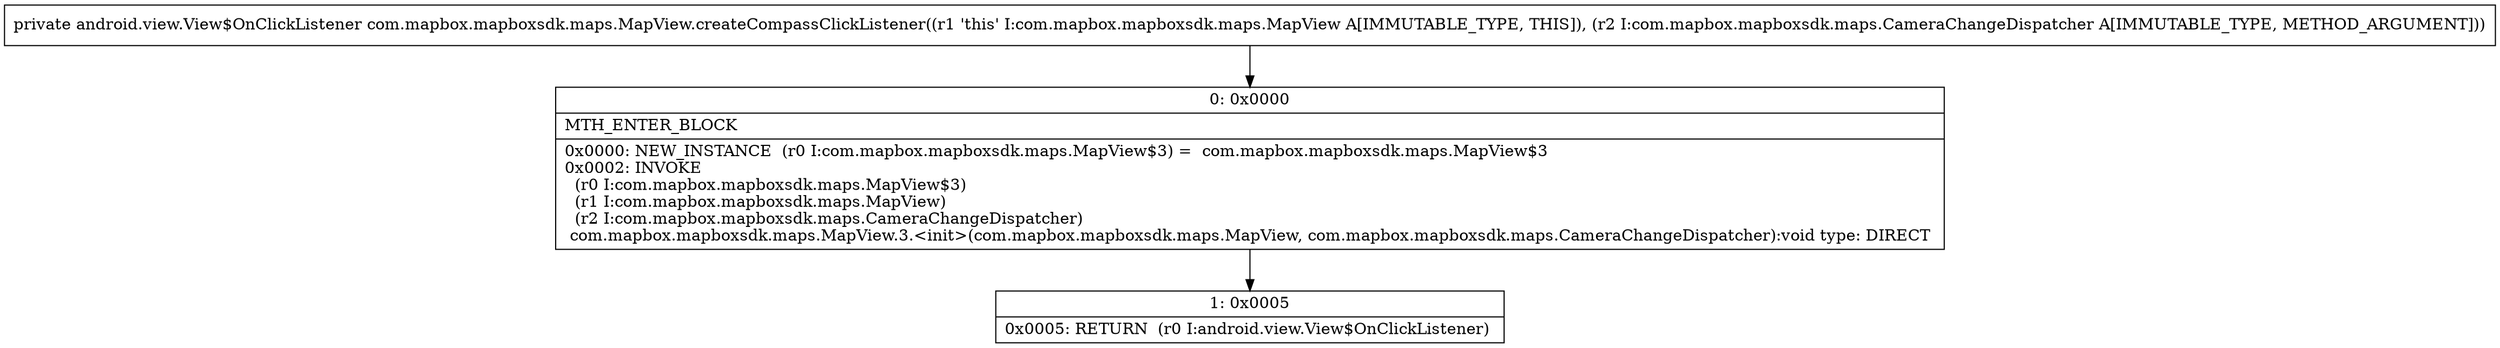 digraph "CFG forcom.mapbox.mapboxsdk.maps.MapView.createCompassClickListener(Lcom\/mapbox\/mapboxsdk\/maps\/CameraChangeDispatcher;)Landroid\/view\/View$OnClickListener;" {
Node_0 [shape=record,label="{0\:\ 0x0000|MTH_ENTER_BLOCK\l|0x0000: NEW_INSTANCE  (r0 I:com.mapbox.mapboxsdk.maps.MapView$3) =  com.mapbox.mapboxsdk.maps.MapView$3 \l0x0002: INVOKE  \l  (r0 I:com.mapbox.mapboxsdk.maps.MapView$3)\l  (r1 I:com.mapbox.mapboxsdk.maps.MapView)\l  (r2 I:com.mapbox.mapboxsdk.maps.CameraChangeDispatcher)\l com.mapbox.mapboxsdk.maps.MapView.3.\<init\>(com.mapbox.mapboxsdk.maps.MapView, com.mapbox.mapboxsdk.maps.CameraChangeDispatcher):void type: DIRECT \l}"];
Node_1 [shape=record,label="{1\:\ 0x0005|0x0005: RETURN  (r0 I:android.view.View$OnClickListener) \l}"];
MethodNode[shape=record,label="{private android.view.View$OnClickListener com.mapbox.mapboxsdk.maps.MapView.createCompassClickListener((r1 'this' I:com.mapbox.mapboxsdk.maps.MapView A[IMMUTABLE_TYPE, THIS]), (r2 I:com.mapbox.mapboxsdk.maps.CameraChangeDispatcher A[IMMUTABLE_TYPE, METHOD_ARGUMENT])) }"];
MethodNode -> Node_0;
Node_0 -> Node_1;
}

